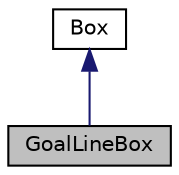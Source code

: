 digraph "GoalLineBox"
{
 // LATEX_PDF_SIZE
  edge [fontname="Helvetica",fontsize="10",labelfontname="Helvetica",labelfontsize="10"];
  node [fontname="Helvetica",fontsize="10",shape=record];
  Node1 [label="GoalLineBox",height=0.2,width=0.4,color="black", fillcolor="grey75", style="filled", fontcolor="black",tooltip="Class for representing the goal line segments in the field."];
  Node2 -> Node1 [dir="back",color="midnightblue",fontsize="10",style="solid",fontname="Helvetica"];
  Node2 [label="Box",height=0.2,width=0.4,color="black", fillcolor="white", style="filled",URL="$class_box.html",tooltip="Abstract class for the different types of segments in the field."];
}
